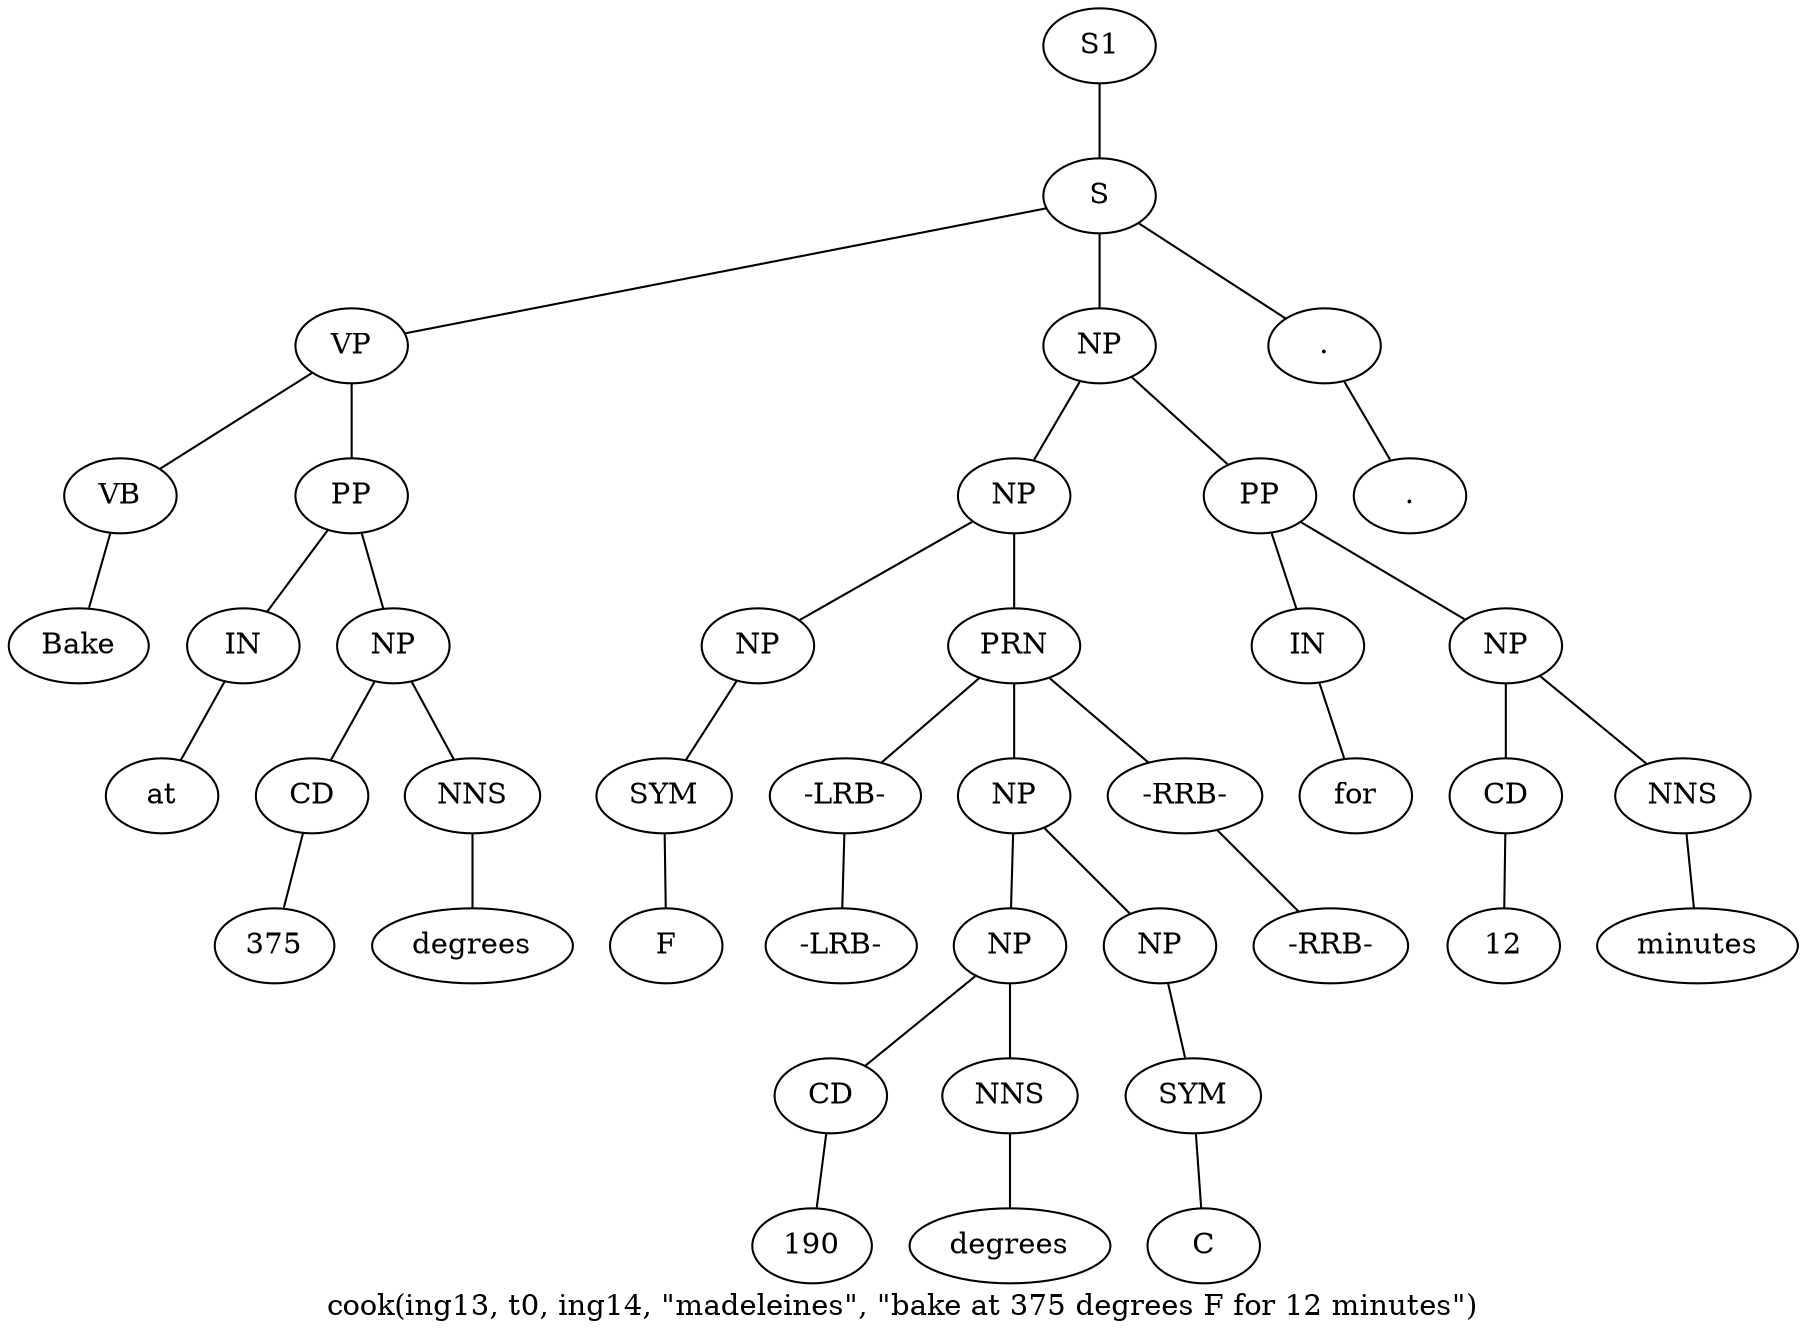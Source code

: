 graph SyntaxGraph {
	label = "cook(ing13, t0, ing14, \"madeleines\", \"bake at 375 degrees F for 12 minutes\")";
	Node0 [label="S1"];
	Node1 [label="S"];
	Node2 [label="VP"];
	Node3 [label="VB"];
	Node4 [label="Bake"];
	Node5 [label="PP"];
	Node6 [label="IN"];
	Node7 [label="at"];
	Node8 [label="NP"];
	Node9 [label="CD"];
	Node10 [label="375"];
	Node11 [label="NNS"];
	Node12 [label="degrees"];
	Node13 [label="NP"];
	Node14 [label="NP"];
	Node15 [label="NP"];
	Node16 [label="SYM"];
	Node17 [label="F"];
	Node18 [label="PRN"];
	Node19 [label="-LRB-"];
	Node20 [label="-LRB-"];
	Node21 [label="NP"];
	Node22 [label="NP"];
	Node23 [label="CD"];
	Node24 [label="190"];
	Node25 [label="NNS"];
	Node26 [label="degrees"];
	Node27 [label="NP"];
	Node28 [label="SYM"];
	Node29 [label="C"];
	Node30 [label="-RRB-"];
	Node31 [label="-RRB-"];
	Node32 [label="PP"];
	Node33 [label="IN"];
	Node34 [label="for"];
	Node35 [label="NP"];
	Node36 [label="CD"];
	Node37 [label="12"];
	Node38 [label="NNS"];
	Node39 [label="minutes"];
	Node40 [label="."];
	Node41 [label="."];

	Node0 -- Node1;
	Node1 -- Node2;
	Node1 -- Node13;
	Node1 -- Node40;
	Node2 -- Node3;
	Node2 -- Node5;
	Node3 -- Node4;
	Node5 -- Node6;
	Node5 -- Node8;
	Node6 -- Node7;
	Node8 -- Node9;
	Node8 -- Node11;
	Node9 -- Node10;
	Node11 -- Node12;
	Node13 -- Node14;
	Node13 -- Node32;
	Node14 -- Node15;
	Node14 -- Node18;
	Node15 -- Node16;
	Node16 -- Node17;
	Node18 -- Node19;
	Node18 -- Node21;
	Node18 -- Node30;
	Node19 -- Node20;
	Node21 -- Node22;
	Node21 -- Node27;
	Node22 -- Node23;
	Node22 -- Node25;
	Node23 -- Node24;
	Node25 -- Node26;
	Node27 -- Node28;
	Node28 -- Node29;
	Node30 -- Node31;
	Node32 -- Node33;
	Node32 -- Node35;
	Node33 -- Node34;
	Node35 -- Node36;
	Node35 -- Node38;
	Node36 -- Node37;
	Node38 -- Node39;
	Node40 -- Node41;
}